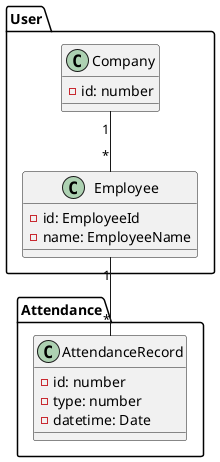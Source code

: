 @startuml

package User {
    class Employee {
        - id: EmployeeId
        - name: EmployeeName
    }

    class Company {
        - id: number
    }
    Company "1"--"*" Employee
}

package Attendance {
    class AttendanceRecord {
        - id: number
        - type: number
        - datetime: Date
    }

    Employee "1"--"*" AttendanceRecord
}

@enduml